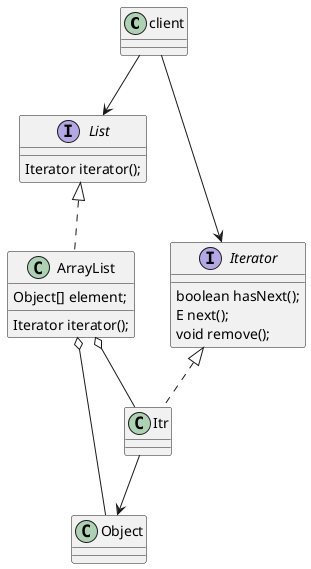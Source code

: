 @startuml
'https://plantuml.com/class-diagram

class client{
}

interface List{
    Iterator iterator();
}

class ArrayList{
    Object[] element;
    Iterator iterator();
}
class Object{
}
interface Iterator{
    boolean hasNext();
    E next();
    void remove();
}
/'ArrayList的内部类'/
class Itr{
}

List<|..ArrayList
ArrayList o-- Object
Iterator <|..Itr
/'因为是内部类，可以直接使用Object数组，这和标准的聚合关系有一丝出入'/
Itr -->Object
ArrayList o-- Itr
client -->List
client -->Iterator

@enduml